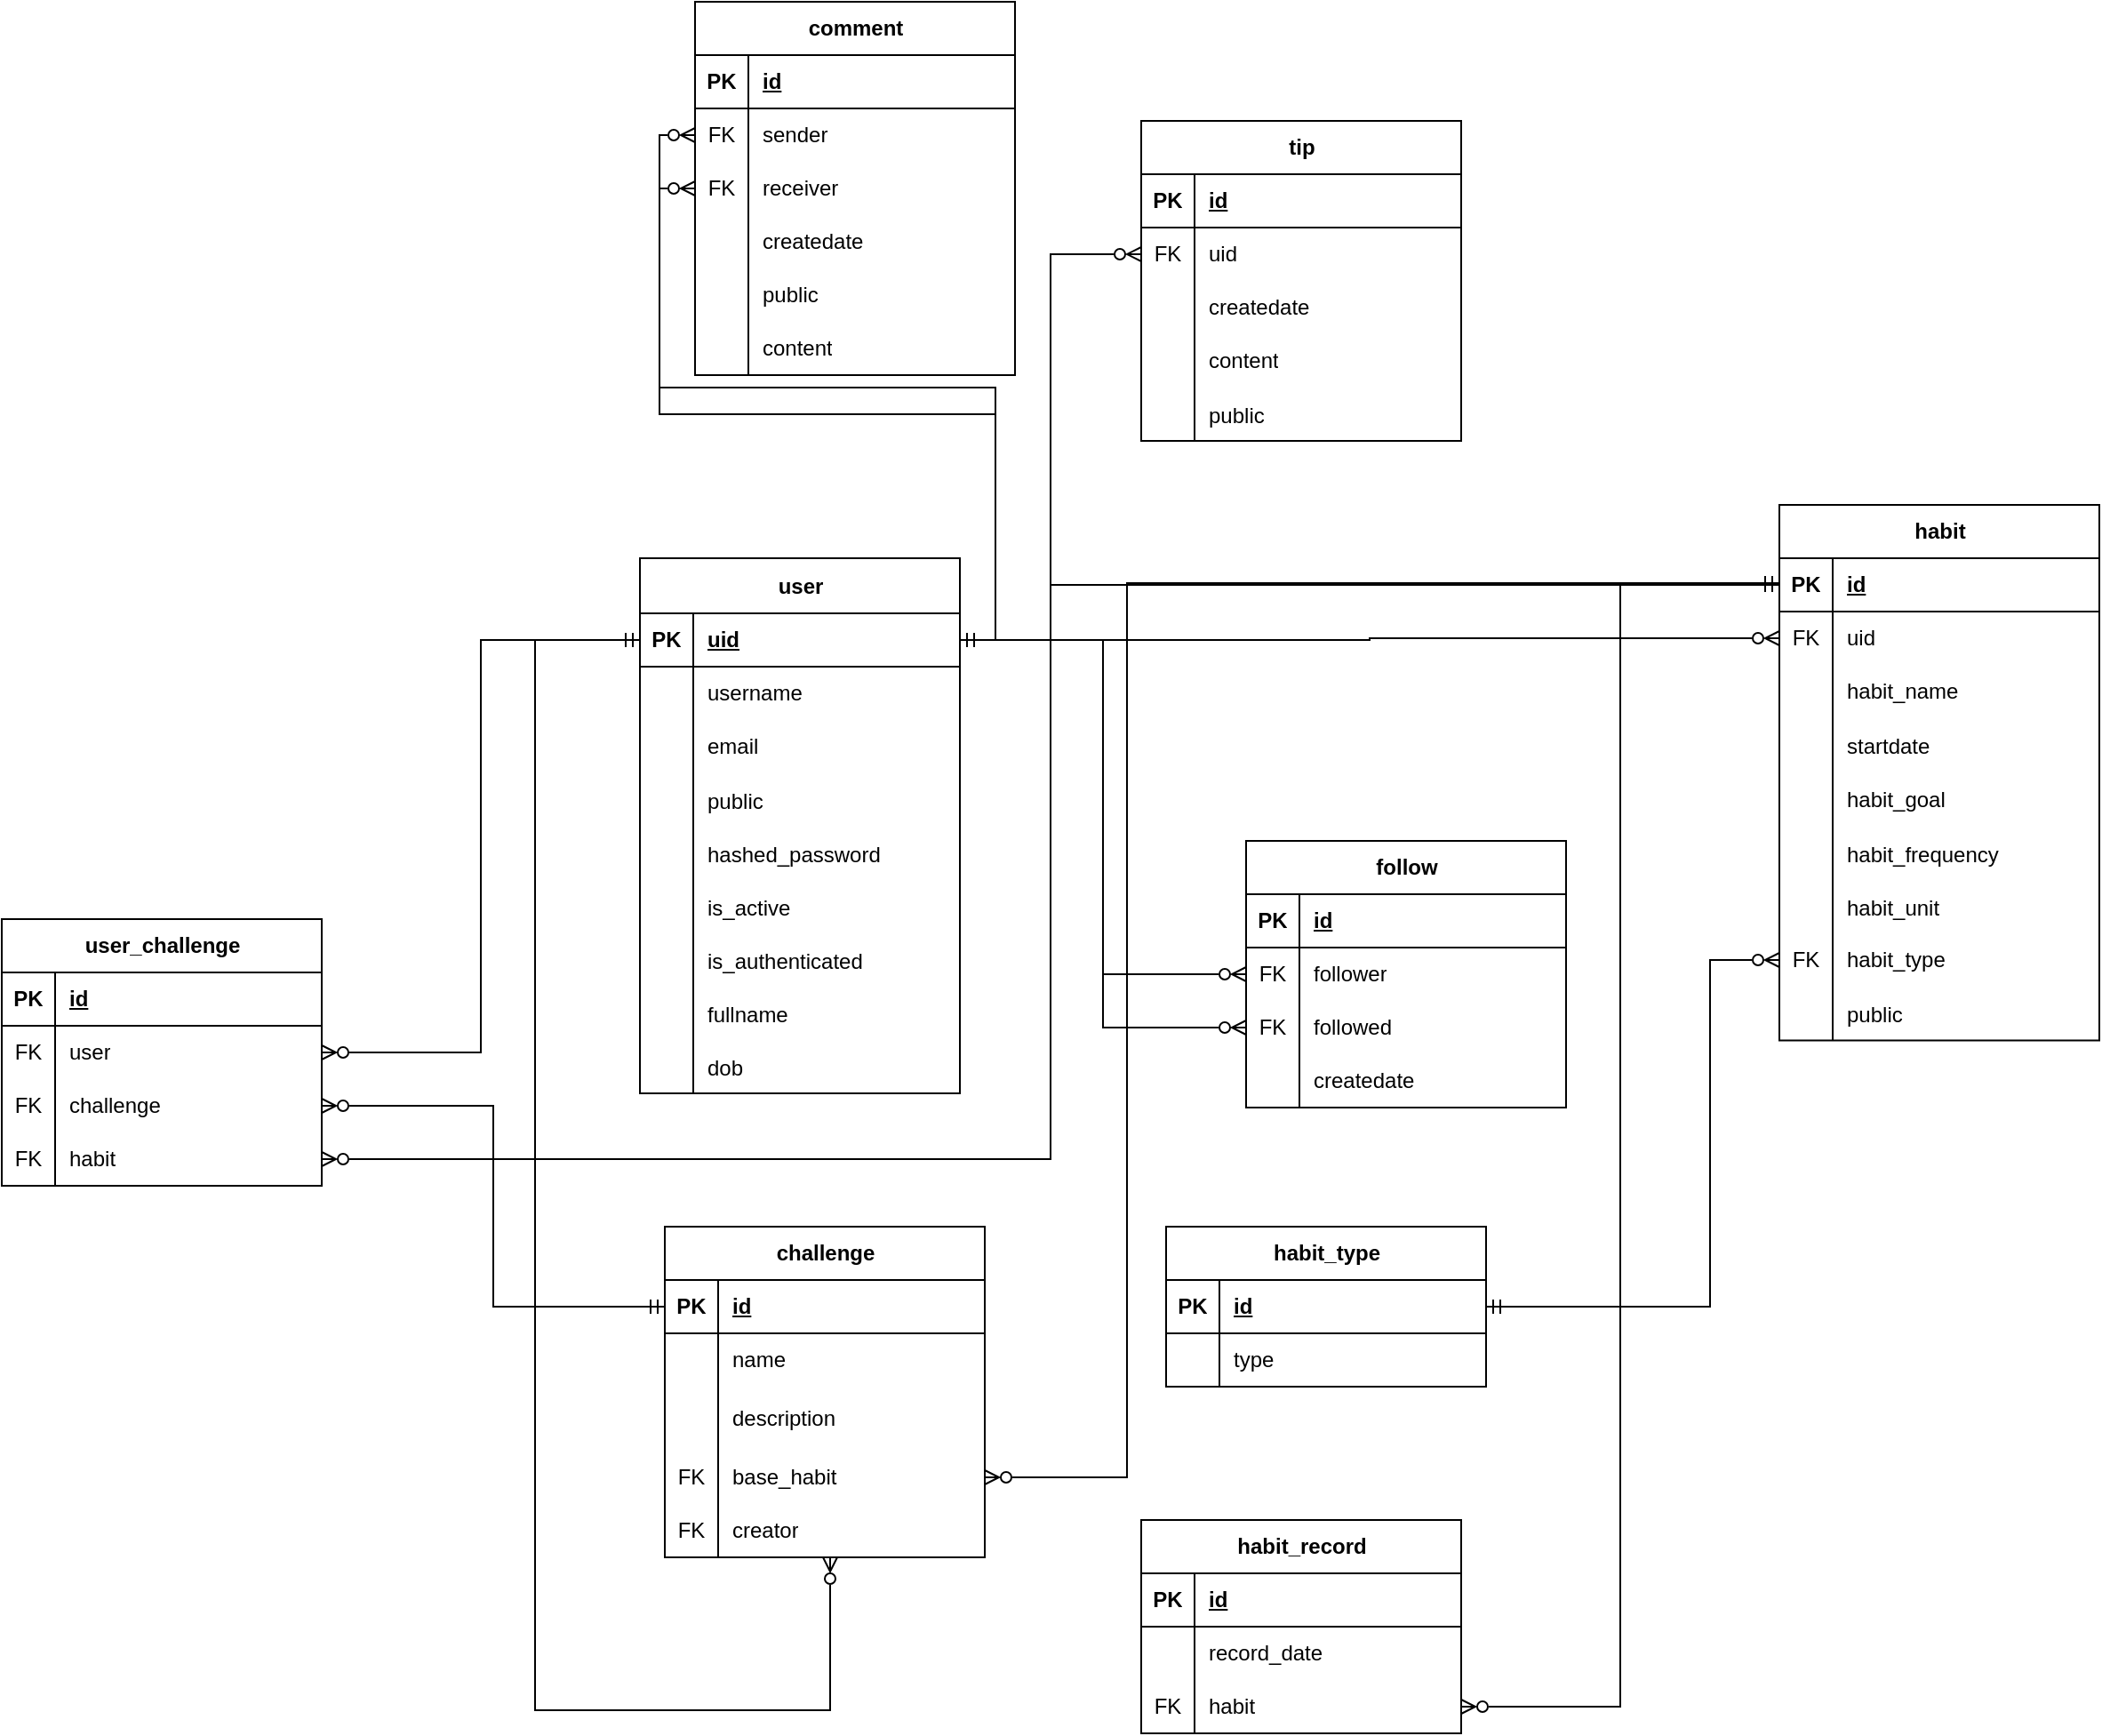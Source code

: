 <mxfile version="24.4.0" type="device">
  <diagram id="R2lEEEUBdFMjLlhIrx00" name="Page-1">
    <mxGraphModel dx="1881" dy="806" grid="0" gridSize="10" guides="1" tooltips="1" connect="1" arrows="1" fold="1" page="0" pageScale="1" pageWidth="850" pageHeight="1100" math="0" shadow="0" extFonts="Permanent Marker^https://fonts.googleapis.com/css?family=Permanent+Marker">
      <root>
        <mxCell id="0" />
        <mxCell id="1" parent="0" />
        <mxCell id="kDOVHK89Hb4kb9FusjJM-20" value="habit" style="shape=table;startSize=30;container=1;collapsible=1;childLayout=tableLayout;fixedRows=1;rowLines=0;fontStyle=1;align=center;resizeLast=1;html=1;" parent="1" vertex="1">
          <mxGeometry x="694" y="297" width="180" height="301.207" as="geometry" />
        </mxCell>
        <mxCell id="kDOVHK89Hb4kb9FusjJM-21" value="" style="shape=tableRow;horizontal=0;startSize=0;swimlaneHead=0;swimlaneBody=0;fillColor=none;collapsible=0;dropTarget=0;points=[[0,0.5],[1,0.5]];portConstraint=eastwest;top=0;left=0;right=0;bottom=1;" parent="kDOVHK89Hb4kb9FusjJM-20" vertex="1">
          <mxGeometry y="30" width="180" height="30" as="geometry" />
        </mxCell>
        <mxCell id="kDOVHK89Hb4kb9FusjJM-22" value="PK" style="shape=partialRectangle;connectable=0;fillColor=none;top=0;left=0;bottom=0;right=0;fontStyle=1;overflow=hidden;whiteSpace=wrap;html=1;" parent="kDOVHK89Hb4kb9FusjJM-21" vertex="1">
          <mxGeometry width="30" height="30" as="geometry">
            <mxRectangle width="30" height="30" as="alternateBounds" />
          </mxGeometry>
        </mxCell>
        <mxCell id="kDOVHK89Hb4kb9FusjJM-23" value="id" style="shape=partialRectangle;connectable=0;fillColor=none;top=0;left=0;bottom=0;right=0;align=left;spacingLeft=6;fontStyle=5;overflow=hidden;whiteSpace=wrap;html=1;" parent="kDOVHK89Hb4kb9FusjJM-21" vertex="1">
          <mxGeometry x="30" width="150" height="30" as="geometry">
            <mxRectangle width="150" height="30" as="alternateBounds" />
          </mxGeometry>
        </mxCell>
        <mxCell id="kDOVHK89Hb4kb9FusjJM-33" value="" style="shape=tableRow;horizontal=0;startSize=0;swimlaneHead=0;swimlaneBody=0;fillColor=none;collapsible=0;dropTarget=0;points=[[0,0.5],[1,0.5]];portConstraint=eastwest;top=0;left=0;right=0;bottom=0;" parent="kDOVHK89Hb4kb9FusjJM-20" vertex="1">
          <mxGeometry y="60" width="180" height="30" as="geometry" />
        </mxCell>
        <mxCell id="kDOVHK89Hb4kb9FusjJM-34" value="FK" style="shape=partialRectangle;connectable=0;fillColor=none;top=0;left=0;bottom=0;right=0;fontStyle=0;overflow=hidden;whiteSpace=wrap;html=1;" parent="kDOVHK89Hb4kb9FusjJM-33" vertex="1">
          <mxGeometry width="30" height="30" as="geometry">
            <mxRectangle width="30" height="30" as="alternateBounds" />
          </mxGeometry>
        </mxCell>
        <mxCell id="kDOVHK89Hb4kb9FusjJM-35" value="uid" style="shape=partialRectangle;connectable=0;fillColor=none;top=0;left=0;bottom=0;right=0;align=left;spacingLeft=6;fontStyle=0;overflow=hidden;whiteSpace=wrap;html=1;" parent="kDOVHK89Hb4kb9FusjJM-33" vertex="1">
          <mxGeometry x="30" width="150" height="30" as="geometry">
            <mxRectangle width="150" height="30" as="alternateBounds" />
          </mxGeometry>
        </mxCell>
        <mxCell id="kDOVHK89Hb4kb9FusjJM-24" value="" style="shape=tableRow;horizontal=0;startSize=0;swimlaneHead=0;swimlaneBody=0;fillColor=none;collapsible=0;dropTarget=0;points=[[0,0.5],[1,0.5]];portConstraint=eastwest;top=0;left=0;right=0;bottom=0;" parent="kDOVHK89Hb4kb9FusjJM-20" vertex="1">
          <mxGeometry y="90" width="180" height="30" as="geometry" />
        </mxCell>
        <mxCell id="kDOVHK89Hb4kb9FusjJM-25" value="" style="shape=partialRectangle;connectable=0;fillColor=none;top=0;left=0;bottom=0;right=0;editable=1;overflow=hidden;whiteSpace=wrap;html=1;" parent="kDOVHK89Hb4kb9FusjJM-24" vertex="1">
          <mxGeometry width="30" height="30" as="geometry">
            <mxRectangle width="30" height="30" as="alternateBounds" />
          </mxGeometry>
        </mxCell>
        <mxCell id="kDOVHK89Hb4kb9FusjJM-26" value="habit_name" style="shape=partialRectangle;connectable=0;fillColor=none;top=0;left=0;bottom=0;right=0;align=left;spacingLeft=6;overflow=hidden;whiteSpace=wrap;html=1;" parent="kDOVHK89Hb4kb9FusjJM-24" vertex="1">
          <mxGeometry x="30" width="150" height="30" as="geometry">
            <mxRectangle width="150" height="30" as="alternateBounds" />
          </mxGeometry>
        </mxCell>
        <mxCell id="kDOVHK89Hb4kb9FusjJM-27" value="" style="shape=tableRow;horizontal=0;startSize=0;swimlaneHead=0;swimlaneBody=0;fillColor=none;collapsible=0;dropTarget=0;points=[[0,0.5],[1,0.5]];portConstraint=eastwest;top=0;left=0;right=0;bottom=0;" parent="kDOVHK89Hb4kb9FusjJM-20" vertex="1">
          <mxGeometry y="120" width="180" height="31" as="geometry" />
        </mxCell>
        <mxCell id="kDOVHK89Hb4kb9FusjJM-28" value="" style="shape=partialRectangle;connectable=0;fillColor=none;top=0;left=0;bottom=0;right=0;editable=1;overflow=hidden;whiteSpace=wrap;html=1;" parent="kDOVHK89Hb4kb9FusjJM-27" vertex="1">
          <mxGeometry width="30" height="31" as="geometry">
            <mxRectangle width="30" height="31" as="alternateBounds" />
          </mxGeometry>
        </mxCell>
        <mxCell id="kDOVHK89Hb4kb9FusjJM-29" value="startdate" style="shape=partialRectangle;connectable=0;fillColor=none;top=0;left=0;bottom=0;right=0;align=left;spacingLeft=6;overflow=hidden;whiteSpace=wrap;html=1;" parent="kDOVHK89Hb4kb9FusjJM-27" vertex="1">
          <mxGeometry x="30" width="150" height="31" as="geometry">
            <mxRectangle width="150" height="31" as="alternateBounds" />
          </mxGeometry>
        </mxCell>
        <mxCell id="kDOVHK89Hb4kb9FusjJM-30" value="" style="shape=tableRow;horizontal=0;startSize=0;swimlaneHead=0;swimlaneBody=0;fillColor=none;collapsible=0;dropTarget=0;points=[[0,0.5],[1,0.5]];portConstraint=eastwest;top=0;left=0;right=0;bottom=0;" parent="kDOVHK89Hb4kb9FusjJM-20" vertex="1">
          <mxGeometry y="151" width="180" height="30" as="geometry" />
        </mxCell>
        <mxCell id="kDOVHK89Hb4kb9FusjJM-31" value="" style="shape=partialRectangle;connectable=0;fillColor=none;top=0;left=0;bottom=0;right=0;editable=1;overflow=hidden;whiteSpace=wrap;html=1;" parent="kDOVHK89Hb4kb9FusjJM-30" vertex="1">
          <mxGeometry width="30" height="30" as="geometry">
            <mxRectangle width="30" height="30" as="alternateBounds" />
          </mxGeometry>
        </mxCell>
        <mxCell id="kDOVHK89Hb4kb9FusjJM-32" value="habit_goal" style="shape=partialRectangle;connectable=0;fillColor=none;top=0;left=0;bottom=0;right=0;align=left;spacingLeft=6;overflow=hidden;whiteSpace=wrap;html=1;" parent="kDOVHK89Hb4kb9FusjJM-30" vertex="1">
          <mxGeometry x="30" width="150" height="30" as="geometry">
            <mxRectangle width="150" height="30" as="alternateBounds" />
          </mxGeometry>
        </mxCell>
        <mxCell id="VfZlHVSttO_1TsuqxMGT-2" value="" style="shape=tableRow;horizontal=0;startSize=0;swimlaneHead=0;swimlaneBody=0;fillColor=none;collapsible=0;dropTarget=0;points=[[0,0.5],[1,0.5]];portConstraint=eastwest;top=0;left=0;right=0;bottom=0;" vertex="1" parent="kDOVHK89Hb4kb9FusjJM-20">
          <mxGeometry y="181" width="180" height="30" as="geometry" />
        </mxCell>
        <mxCell id="VfZlHVSttO_1TsuqxMGT-3" value="" style="shape=partialRectangle;connectable=0;fillColor=none;top=0;left=0;bottom=0;right=0;editable=1;overflow=hidden;" vertex="1" parent="VfZlHVSttO_1TsuqxMGT-2">
          <mxGeometry width="30" height="30" as="geometry">
            <mxRectangle width="30" height="30" as="alternateBounds" />
          </mxGeometry>
        </mxCell>
        <mxCell id="VfZlHVSttO_1TsuqxMGT-4" value="habit_frequency" style="shape=partialRectangle;connectable=0;fillColor=none;top=0;left=0;bottom=0;right=0;align=left;spacingLeft=6;overflow=hidden;" vertex="1" parent="VfZlHVSttO_1TsuqxMGT-2">
          <mxGeometry x="30" width="150" height="30" as="geometry">
            <mxRectangle width="150" height="30" as="alternateBounds" />
          </mxGeometry>
        </mxCell>
        <mxCell id="VfZlHVSttO_1TsuqxMGT-12" value="" style="shape=tableRow;horizontal=0;startSize=0;swimlaneHead=0;swimlaneBody=0;fillColor=none;collapsible=0;dropTarget=0;points=[[0,0.5],[1,0.5]];portConstraint=eastwest;top=0;left=0;right=0;bottom=0;" vertex="1" parent="kDOVHK89Hb4kb9FusjJM-20">
          <mxGeometry y="211" width="180" height="30" as="geometry" />
        </mxCell>
        <mxCell id="VfZlHVSttO_1TsuqxMGT-13" value="" style="shape=partialRectangle;connectable=0;fillColor=none;top=0;left=0;bottom=0;right=0;editable=1;overflow=hidden;" vertex="1" parent="VfZlHVSttO_1TsuqxMGT-12">
          <mxGeometry width="30" height="30" as="geometry">
            <mxRectangle width="30" height="30" as="alternateBounds" />
          </mxGeometry>
        </mxCell>
        <mxCell id="VfZlHVSttO_1TsuqxMGT-14" value="habit_unit" style="shape=partialRectangle;connectable=0;fillColor=none;top=0;left=0;bottom=0;right=0;align=left;spacingLeft=6;overflow=hidden;" vertex="1" parent="VfZlHVSttO_1TsuqxMGT-12">
          <mxGeometry x="30" width="150" height="30" as="geometry">
            <mxRectangle width="150" height="30" as="alternateBounds" />
          </mxGeometry>
        </mxCell>
        <mxCell id="VfZlHVSttO_1TsuqxMGT-15" value="" style="shape=tableRow;horizontal=0;startSize=0;swimlaneHead=0;swimlaneBody=0;fillColor=none;collapsible=0;dropTarget=0;points=[[0,0.5],[1,0.5]];portConstraint=eastwest;top=0;left=0;right=0;bottom=0;" vertex="1" parent="kDOVHK89Hb4kb9FusjJM-20">
          <mxGeometry y="241" width="180" height="30" as="geometry" />
        </mxCell>
        <mxCell id="VfZlHVSttO_1TsuqxMGT-16" value="FK" style="shape=partialRectangle;connectable=0;fillColor=none;top=0;left=0;bottom=0;right=0;fontStyle=0;overflow=hidden;whiteSpace=wrap;html=1;" vertex="1" parent="VfZlHVSttO_1TsuqxMGT-15">
          <mxGeometry width="30" height="30" as="geometry">
            <mxRectangle width="30" height="30" as="alternateBounds" />
          </mxGeometry>
        </mxCell>
        <mxCell id="VfZlHVSttO_1TsuqxMGT-17" value="habit_type" style="shape=partialRectangle;connectable=0;fillColor=none;top=0;left=0;bottom=0;right=0;align=left;spacingLeft=6;fontStyle=0;overflow=hidden;whiteSpace=wrap;html=1;" vertex="1" parent="VfZlHVSttO_1TsuqxMGT-15">
          <mxGeometry x="30" width="150" height="30" as="geometry">
            <mxRectangle width="150" height="30" as="alternateBounds" />
          </mxGeometry>
        </mxCell>
        <mxCell id="kDOVHK89Hb4kb9FusjJM-246" value="" style="shape=tableRow;horizontal=0;startSize=0;swimlaneHead=0;swimlaneBody=0;fillColor=none;collapsible=0;dropTarget=0;points=[[0,0.5],[1,0.5]];portConstraint=eastwest;top=0;left=0;right=0;bottom=0;" parent="kDOVHK89Hb4kb9FusjJM-20" vertex="1">
          <mxGeometry y="271" width="180" height="30" as="geometry" />
        </mxCell>
        <mxCell id="kDOVHK89Hb4kb9FusjJM-247" value="" style="shape=partialRectangle;connectable=0;fillColor=none;top=0;left=0;bottom=0;right=0;editable=1;overflow=hidden;" parent="kDOVHK89Hb4kb9FusjJM-246" vertex="1">
          <mxGeometry width="30" height="30" as="geometry">
            <mxRectangle width="30" height="30" as="alternateBounds" />
          </mxGeometry>
        </mxCell>
        <mxCell id="kDOVHK89Hb4kb9FusjJM-248" value="public" style="shape=partialRectangle;connectable=0;fillColor=none;top=0;left=0;bottom=0;right=0;align=left;spacingLeft=6;overflow=hidden;" parent="kDOVHK89Hb4kb9FusjJM-246" vertex="1">
          <mxGeometry x="30" width="150" height="30" as="geometry">
            <mxRectangle width="150" height="30" as="alternateBounds" />
          </mxGeometry>
        </mxCell>
        <mxCell id="kDOVHK89Hb4kb9FusjJM-36" style="edgeStyle=orthogonalEdgeStyle;rounded=0;orthogonalLoop=1;jettySize=auto;html=1;entryX=0;entryY=0.5;entryDx=0;entryDy=0;startArrow=ERmandOne;startFill=0;endArrow=ERzeroToMany;endFill=0;" parent="1" source="kDOVHK89Hb4kb9FusjJM-2" target="kDOVHK89Hb4kb9FusjJM-33" edge="1">
          <mxGeometry relative="1" as="geometry" />
        </mxCell>
        <mxCell id="kDOVHK89Hb4kb9FusjJM-41" value="tip" style="shape=table;startSize=30;container=1;collapsible=1;childLayout=tableLayout;fixedRows=1;rowLines=0;fontStyle=1;align=center;resizeLast=1;html=1;" parent="1" vertex="1">
          <mxGeometry x="335" y="81" width="180" height="180" as="geometry" />
        </mxCell>
        <mxCell id="kDOVHK89Hb4kb9FusjJM-42" value="" style="shape=tableRow;horizontal=0;startSize=0;swimlaneHead=0;swimlaneBody=0;fillColor=none;collapsible=0;dropTarget=0;points=[[0,0.5],[1,0.5]];portConstraint=eastwest;top=0;left=0;right=0;bottom=1;" parent="kDOVHK89Hb4kb9FusjJM-41" vertex="1">
          <mxGeometry y="30" width="180" height="30" as="geometry" />
        </mxCell>
        <mxCell id="kDOVHK89Hb4kb9FusjJM-43" value="PK" style="shape=partialRectangle;connectable=0;fillColor=none;top=0;left=0;bottom=0;right=0;fontStyle=1;overflow=hidden;whiteSpace=wrap;html=1;" parent="kDOVHK89Hb4kb9FusjJM-42" vertex="1">
          <mxGeometry width="30" height="30" as="geometry">
            <mxRectangle width="30" height="30" as="alternateBounds" />
          </mxGeometry>
        </mxCell>
        <mxCell id="kDOVHK89Hb4kb9FusjJM-44" value="id" style="shape=partialRectangle;connectable=0;fillColor=none;top=0;left=0;bottom=0;right=0;align=left;spacingLeft=6;fontStyle=5;overflow=hidden;whiteSpace=wrap;html=1;" parent="kDOVHK89Hb4kb9FusjJM-42" vertex="1">
          <mxGeometry x="30" width="150" height="30" as="geometry">
            <mxRectangle width="150" height="30" as="alternateBounds" />
          </mxGeometry>
        </mxCell>
        <mxCell id="kDOVHK89Hb4kb9FusjJM-54" value="" style="shape=tableRow;horizontal=0;startSize=0;swimlaneHead=0;swimlaneBody=0;fillColor=none;collapsible=0;dropTarget=0;points=[[0,0.5],[1,0.5]];portConstraint=eastwest;top=0;left=0;right=0;bottom=0;" parent="kDOVHK89Hb4kb9FusjJM-41" vertex="1">
          <mxGeometry y="60" width="180" height="30" as="geometry" />
        </mxCell>
        <mxCell id="kDOVHK89Hb4kb9FusjJM-55" value="FK" style="shape=partialRectangle;connectable=0;fillColor=none;top=0;left=0;bottom=0;right=0;fontStyle=0;overflow=hidden;whiteSpace=wrap;html=1;" parent="kDOVHK89Hb4kb9FusjJM-54" vertex="1">
          <mxGeometry width="30" height="30" as="geometry">
            <mxRectangle width="30" height="30" as="alternateBounds" />
          </mxGeometry>
        </mxCell>
        <mxCell id="kDOVHK89Hb4kb9FusjJM-56" value="uid" style="shape=partialRectangle;connectable=0;fillColor=none;top=0;left=0;bottom=0;right=0;align=left;spacingLeft=6;fontStyle=0;overflow=hidden;whiteSpace=wrap;html=1;" parent="kDOVHK89Hb4kb9FusjJM-54" vertex="1">
          <mxGeometry x="30" width="150" height="30" as="geometry">
            <mxRectangle width="150" height="30" as="alternateBounds" />
          </mxGeometry>
        </mxCell>
        <mxCell id="kDOVHK89Hb4kb9FusjJM-45" value="" style="shape=tableRow;horizontal=0;startSize=0;swimlaneHead=0;swimlaneBody=0;fillColor=none;collapsible=0;dropTarget=0;points=[[0,0.5],[1,0.5]];portConstraint=eastwest;top=0;left=0;right=0;bottom=0;" parent="kDOVHK89Hb4kb9FusjJM-41" vertex="1">
          <mxGeometry y="90" width="180" height="30" as="geometry" />
        </mxCell>
        <mxCell id="kDOVHK89Hb4kb9FusjJM-46" value="" style="shape=partialRectangle;connectable=0;fillColor=none;top=0;left=0;bottom=0;right=0;editable=1;overflow=hidden;whiteSpace=wrap;html=1;" parent="kDOVHK89Hb4kb9FusjJM-45" vertex="1">
          <mxGeometry width="30" height="30" as="geometry">
            <mxRectangle width="30" height="30" as="alternateBounds" />
          </mxGeometry>
        </mxCell>
        <mxCell id="kDOVHK89Hb4kb9FusjJM-47" value="createdate" style="shape=partialRectangle;connectable=0;fillColor=none;top=0;left=0;bottom=0;right=0;align=left;spacingLeft=6;overflow=hidden;whiteSpace=wrap;html=1;" parent="kDOVHK89Hb4kb9FusjJM-45" vertex="1">
          <mxGeometry x="30" width="150" height="30" as="geometry">
            <mxRectangle width="150" height="30" as="alternateBounds" />
          </mxGeometry>
        </mxCell>
        <mxCell id="kDOVHK89Hb4kb9FusjJM-48" value="" style="shape=tableRow;horizontal=0;startSize=0;swimlaneHead=0;swimlaneBody=0;fillColor=none;collapsible=0;dropTarget=0;points=[[0,0.5],[1,0.5]];portConstraint=eastwest;top=0;left=0;right=0;bottom=0;" parent="kDOVHK89Hb4kb9FusjJM-41" vertex="1">
          <mxGeometry y="120" width="180" height="30" as="geometry" />
        </mxCell>
        <mxCell id="kDOVHK89Hb4kb9FusjJM-49" value="" style="shape=partialRectangle;connectable=0;fillColor=none;top=0;left=0;bottom=0;right=0;editable=1;overflow=hidden;whiteSpace=wrap;html=1;" parent="kDOVHK89Hb4kb9FusjJM-48" vertex="1">
          <mxGeometry width="30" height="30" as="geometry">
            <mxRectangle width="30" height="30" as="alternateBounds" />
          </mxGeometry>
        </mxCell>
        <mxCell id="kDOVHK89Hb4kb9FusjJM-50" value="content" style="shape=partialRectangle;connectable=0;fillColor=none;top=0;left=0;bottom=0;right=0;align=left;spacingLeft=6;overflow=hidden;whiteSpace=wrap;html=1;" parent="kDOVHK89Hb4kb9FusjJM-48" vertex="1">
          <mxGeometry x="30" width="150" height="30" as="geometry">
            <mxRectangle width="150" height="30" as="alternateBounds" />
          </mxGeometry>
        </mxCell>
        <mxCell id="kDOVHK89Hb4kb9FusjJM-257" value="" style="shape=tableRow;horizontal=0;startSize=0;swimlaneHead=0;swimlaneBody=0;fillColor=none;collapsible=0;dropTarget=0;points=[[0,0.5],[1,0.5]];portConstraint=eastwest;top=0;left=0;right=0;bottom=0;" parent="kDOVHK89Hb4kb9FusjJM-41" vertex="1">
          <mxGeometry y="150" width="180" height="30" as="geometry" />
        </mxCell>
        <mxCell id="kDOVHK89Hb4kb9FusjJM-258" value="" style="shape=partialRectangle;connectable=0;fillColor=none;top=0;left=0;bottom=0;right=0;editable=1;overflow=hidden;" parent="kDOVHK89Hb4kb9FusjJM-257" vertex="1">
          <mxGeometry width="30" height="30" as="geometry">
            <mxRectangle width="30" height="30" as="alternateBounds" />
          </mxGeometry>
        </mxCell>
        <mxCell id="kDOVHK89Hb4kb9FusjJM-259" value="public" style="shape=partialRectangle;connectable=0;fillColor=none;top=0;left=0;bottom=0;right=0;align=left;spacingLeft=6;overflow=hidden;" parent="kDOVHK89Hb4kb9FusjJM-257" vertex="1">
          <mxGeometry x="30" width="150" height="30" as="geometry">
            <mxRectangle width="150" height="30" as="alternateBounds" />
          </mxGeometry>
        </mxCell>
        <mxCell id="kDOVHK89Hb4kb9FusjJM-57" style="edgeStyle=orthogonalEdgeStyle;rounded=0;orthogonalLoop=1;jettySize=auto;html=1;endArrow=ERzeroToMany;endFill=0;startArrow=ERmandOne;startFill=0;" parent="1" source="kDOVHK89Hb4kb9FusjJM-2" target="kDOVHK89Hb4kb9FusjJM-54" edge="1">
          <mxGeometry relative="1" as="geometry" />
        </mxCell>
        <mxCell id="kDOVHK89Hb4kb9FusjJM-1" value="user" style="shape=table;startSize=31;container=1;collapsible=1;childLayout=tableLayout;fixedRows=1;rowLines=0;fontStyle=1;align=center;resizeLast=1;html=1;" parent="1" vertex="1">
          <mxGeometry x="53" y="327" width="180" height="301" as="geometry">
            <mxRectangle x="288" y="320" width="60" height="31" as="alternateBounds" />
          </mxGeometry>
        </mxCell>
        <mxCell id="kDOVHK89Hb4kb9FusjJM-2" value="" style="shape=tableRow;horizontal=0;startSize=0;swimlaneHead=0;swimlaneBody=0;fillColor=none;collapsible=0;dropTarget=0;points=[[0,0.5],[1,0.5]];portConstraint=eastwest;top=0;left=0;right=0;bottom=1;" parent="kDOVHK89Hb4kb9FusjJM-1" vertex="1">
          <mxGeometry y="31" width="180" height="30" as="geometry" />
        </mxCell>
        <mxCell id="kDOVHK89Hb4kb9FusjJM-3" value="PK" style="shape=partialRectangle;connectable=0;fillColor=none;top=0;left=0;bottom=0;right=0;fontStyle=1;overflow=hidden;whiteSpace=wrap;html=1;" parent="kDOVHK89Hb4kb9FusjJM-2" vertex="1">
          <mxGeometry width="30" height="30" as="geometry">
            <mxRectangle width="30" height="30" as="alternateBounds" />
          </mxGeometry>
        </mxCell>
        <mxCell id="kDOVHK89Hb4kb9FusjJM-4" value="uid" style="shape=partialRectangle;connectable=0;fillColor=none;top=0;left=0;bottom=0;right=0;align=left;spacingLeft=6;fontStyle=5;overflow=hidden;whiteSpace=wrap;html=1;" parent="kDOVHK89Hb4kb9FusjJM-2" vertex="1">
          <mxGeometry x="30" width="150" height="30" as="geometry">
            <mxRectangle width="150" height="30" as="alternateBounds" />
          </mxGeometry>
        </mxCell>
        <mxCell id="kDOVHK89Hb4kb9FusjJM-5" value="" style="shape=tableRow;horizontal=0;startSize=0;swimlaneHead=0;swimlaneBody=0;fillColor=none;collapsible=0;dropTarget=0;points=[[0,0.5],[1,0.5]];portConstraint=eastwest;top=0;left=0;right=0;bottom=0;" parent="kDOVHK89Hb4kb9FusjJM-1" vertex="1">
          <mxGeometry y="61" width="180" height="30" as="geometry" />
        </mxCell>
        <mxCell id="kDOVHK89Hb4kb9FusjJM-6" value="" style="shape=partialRectangle;connectable=0;fillColor=none;top=0;left=0;bottom=0;right=0;editable=1;overflow=hidden;whiteSpace=wrap;html=1;" parent="kDOVHK89Hb4kb9FusjJM-5" vertex="1">
          <mxGeometry width="30" height="30" as="geometry">
            <mxRectangle width="30" height="30" as="alternateBounds" />
          </mxGeometry>
        </mxCell>
        <mxCell id="kDOVHK89Hb4kb9FusjJM-7" value="username" style="shape=partialRectangle;connectable=0;fillColor=none;top=0;left=0;bottom=0;right=0;align=left;spacingLeft=6;overflow=hidden;whiteSpace=wrap;html=1;" parent="kDOVHK89Hb4kb9FusjJM-5" vertex="1">
          <mxGeometry x="30" width="150" height="30" as="geometry">
            <mxRectangle width="150" height="30" as="alternateBounds" />
          </mxGeometry>
        </mxCell>
        <mxCell id="kDOVHK89Hb4kb9FusjJM-8" value="" style="shape=tableRow;horizontal=0;startSize=0;swimlaneHead=0;swimlaneBody=0;fillColor=none;collapsible=0;dropTarget=0;points=[[0,0.5],[1,0.5]];portConstraint=eastwest;top=0;left=0;right=0;bottom=0;" parent="kDOVHK89Hb4kb9FusjJM-1" vertex="1">
          <mxGeometry y="91" width="180" height="30" as="geometry" />
        </mxCell>
        <mxCell id="kDOVHK89Hb4kb9FusjJM-9" value="" style="shape=partialRectangle;connectable=0;fillColor=none;top=0;left=0;bottom=0;right=0;editable=1;overflow=hidden;whiteSpace=wrap;html=1;" parent="kDOVHK89Hb4kb9FusjJM-8" vertex="1">
          <mxGeometry width="30" height="30" as="geometry">
            <mxRectangle width="30" height="30" as="alternateBounds" />
          </mxGeometry>
        </mxCell>
        <mxCell id="kDOVHK89Hb4kb9FusjJM-10" value="email" style="shape=partialRectangle;connectable=0;fillColor=none;top=0;left=0;bottom=0;right=0;align=left;spacingLeft=6;overflow=hidden;whiteSpace=wrap;html=1;" parent="kDOVHK89Hb4kb9FusjJM-8" vertex="1">
          <mxGeometry x="30" width="150" height="30" as="geometry">
            <mxRectangle width="150" height="30" as="alternateBounds" />
          </mxGeometry>
        </mxCell>
        <mxCell id="kDOVHK89Hb4kb9FusjJM-253" value="" style="shape=tableRow;horizontal=0;startSize=0;swimlaneHead=0;swimlaneBody=0;fillColor=none;collapsible=0;dropTarget=0;points=[[0,0.5],[1,0.5]];portConstraint=eastwest;top=0;left=0;right=0;bottom=0;" parent="kDOVHK89Hb4kb9FusjJM-1" vertex="1">
          <mxGeometry y="121" width="180" height="30" as="geometry" />
        </mxCell>
        <mxCell id="kDOVHK89Hb4kb9FusjJM-254" value="" style="shape=partialRectangle;connectable=0;fillColor=none;top=0;left=0;bottom=0;right=0;editable=1;overflow=hidden;" parent="kDOVHK89Hb4kb9FusjJM-253" vertex="1">
          <mxGeometry width="30" height="30" as="geometry">
            <mxRectangle width="30" height="30" as="alternateBounds" />
          </mxGeometry>
        </mxCell>
        <mxCell id="kDOVHK89Hb4kb9FusjJM-255" value="public" style="shape=partialRectangle;connectable=0;fillColor=none;top=0;left=0;bottom=0;right=0;align=left;spacingLeft=6;overflow=hidden;" parent="kDOVHK89Hb4kb9FusjJM-253" vertex="1">
          <mxGeometry x="30" width="150" height="30" as="geometry">
            <mxRectangle width="150" height="30" as="alternateBounds" />
          </mxGeometry>
        </mxCell>
        <mxCell id="VfZlHVSttO_1TsuqxMGT-98" value="" style="shape=tableRow;horizontal=0;startSize=0;swimlaneHead=0;swimlaneBody=0;fillColor=none;collapsible=0;dropTarget=0;points=[[0,0.5],[1,0.5]];portConstraint=eastwest;top=0;left=0;right=0;bottom=0;" vertex="1" parent="kDOVHK89Hb4kb9FusjJM-1">
          <mxGeometry y="151" width="180" height="30" as="geometry" />
        </mxCell>
        <mxCell id="VfZlHVSttO_1TsuqxMGT-99" value="" style="shape=partialRectangle;connectable=0;fillColor=none;top=0;left=0;bottom=0;right=0;editable=1;overflow=hidden;" vertex="1" parent="VfZlHVSttO_1TsuqxMGT-98">
          <mxGeometry width="30" height="30" as="geometry">
            <mxRectangle width="30" height="30" as="alternateBounds" />
          </mxGeometry>
        </mxCell>
        <mxCell id="VfZlHVSttO_1TsuqxMGT-100" value="hashed_password" style="shape=partialRectangle;connectable=0;fillColor=none;top=0;left=0;bottom=0;right=0;align=left;spacingLeft=6;overflow=hidden;" vertex="1" parent="VfZlHVSttO_1TsuqxMGT-98">
          <mxGeometry x="30" width="150" height="30" as="geometry">
            <mxRectangle width="150" height="30" as="alternateBounds" />
          </mxGeometry>
        </mxCell>
        <mxCell id="VfZlHVSttO_1TsuqxMGT-101" value="" style="shape=tableRow;horizontal=0;startSize=0;swimlaneHead=0;swimlaneBody=0;fillColor=none;collapsible=0;dropTarget=0;points=[[0,0.5],[1,0.5]];portConstraint=eastwest;top=0;left=0;right=0;bottom=0;" vertex="1" parent="kDOVHK89Hb4kb9FusjJM-1">
          <mxGeometry y="181" width="180" height="30" as="geometry" />
        </mxCell>
        <mxCell id="VfZlHVSttO_1TsuqxMGT-102" value="" style="shape=partialRectangle;connectable=0;fillColor=none;top=0;left=0;bottom=0;right=0;editable=1;overflow=hidden;" vertex="1" parent="VfZlHVSttO_1TsuqxMGT-101">
          <mxGeometry width="30" height="30" as="geometry">
            <mxRectangle width="30" height="30" as="alternateBounds" />
          </mxGeometry>
        </mxCell>
        <mxCell id="VfZlHVSttO_1TsuqxMGT-103" value="is_active" style="shape=partialRectangle;connectable=0;fillColor=none;top=0;left=0;bottom=0;right=0;align=left;spacingLeft=6;overflow=hidden;" vertex="1" parent="VfZlHVSttO_1TsuqxMGT-101">
          <mxGeometry x="30" width="150" height="30" as="geometry">
            <mxRectangle width="150" height="30" as="alternateBounds" />
          </mxGeometry>
        </mxCell>
        <mxCell id="VfZlHVSttO_1TsuqxMGT-104" value="" style="shape=tableRow;horizontal=0;startSize=0;swimlaneHead=0;swimlaneBody=0;fillColor=none;collapsible=0;dropTarget=0;points=[[0,0.5],[1,0.5]];portConstraint=eastwest;top=0;left=0;right=0;bottom=0;" vertex="1" parent="kDOVHK89Hb4kb9FusjJM-1">
          <mxGeometry y="211" width="180" height="30" as="geometry" />
        </mxCell>
        <mxCell id="VfZlHVSttO_1TsuqxMGT-105" value="" style="shape=partialRectangle;connectable=0;fillColor=none;top=0;left=0;bottom=0;right=0;editable=1;overflow=hidden;" vertex="1" parent="VfZlHVSttO_1TsuqxMGT-104">
          <mxGeometry width="30" height="30" as="geometry">
            <mxRectangle width="30" height="30" as="alternateBounds" />
          </mxGeometry>
        </mxCell>
        <mxCell id="VfZlHVSttO_1TsuqxMGT-106" value="is_authenticated" style="shape=partialRectangle;connectable=0;fillColor=none;top=0;left=0;bottom=0;right=0;align=left;spacingLeft=6;overflow=hidden;" vertex="1" parent="VfZlHVSttO_1TsuqxMGT-104">
          <mxGeometry x="30" width="150" height="30" as="geometry">
            <mxRectangle width="150" height="30" as="alternateBounds" />
          </mxGeometry>
        </mxCell>
        <mxCell id="VfZlHVSttO_1TsuqxMGT-107" value="" style="shape=tableRow;horizontal=0;startSize=0;swimlaneHead=0;swimlaneBody=0;fillColor=none;collapsible=0;dropTarget=0;points=[[0,0.5],[1,0.5]];portConstraint=eastwest;top=0;left=0;right=0;bottom=0;" vertex="1" parent="kDOVHK89Hb4kb9FusjJM-1">
          <mxGeometry y="241" width="180" height="30" as="geometry" />
        </mxCell>
        <mxCell id="VfZlHVSttO_1TsuqxMGT-108" value="" style="shape=partialRectangle;connectable=0;fillColor=none;top=0;left=0;bottom=0;right=0;editable=1;overflow=hidden;" vertex="1" parent="VfZlHVSttO_1TsuqxMGT-107">
          <mxGeometry width="30" height="30" as="geometry">
            <mxRectangle width="30" height="30" as="alternateBounds" />
          </mxGeometry>
        </mxCell>
        <mxCell id="VfZlHVSttO_1TsuqxMGT-109" value="fullname" style="shape=partialRectangle;connectable=0;fillColor=none;top=0;left=0;bottom=0;right=0;align=left;spacingLeft=6;overflow=hidden;" vertex="1" parent="VfZlHVSttO_1TsuqxMGT-107">
          <mxGeometry x="30" width="150" height="30" as="geometry">
            <mxRectangle width="150" height="30" as="alternateBounds" />
          </mxGeometry>
        </mxCell>
        <mxCell id="VfZlHVSttO_1TsuqxMGT-114" value="" style="shape=tableRow;horizontal=0;startSize=0;swimlaneHead=0;swimlaneBody=0;fillColor=none;collapsible=0;dropTarget=0;points=[[0,0.5],[1,0.5]];portConstraint=eastwest;top=0;left=0;right=0;bottom=0;" vertex="1" parent="kDOVHK89Hb4kb9FusjJM-1">
          <mxGeometry y="271" width="180" height="30" as="geometry" />
        </mxCell>
        <mxCell id="VfZlHVSttO_1TsuqxMGT-115" value="" style="shape=partialRectangle;connectable=0;fillColor=none;top=0;left=0;bottom=0;right=0;editable=1;overflow=hidden;" vertex="1" parent="VfZlHVSttO_1TsuqxMGT-114">
          <mxGeometry width="30" height="30" as="geometry">
            <mxRectangle width="30" height="30" as="alternateBounds" />
          </mxGeometry>
        </mxCell>
        <mxCell id="VfZlHVSttO_1TsuqxMGT-116" value="dob" style="shape=partialRectangle;connectable=0;fillColor=none;top=0;left=0;bottom=0;right=0;align=left;spacingLeft=6;overflow=hidden;" vertex="1" parent="VfZlHVSttO_1TsuqxMGT-114">
          <mxGeometry x="30" width="150" height="30" as="geometry">
            <mxRectangle width="150" height="30" as="alternateBounds" />
          </mxGeometry>
        </mxCell>
        <mxCell id="kDOVHK89Hb4kb9FusjJM-95" value="challenge" style="shape=table;startSize=30;container=1;collapsible=1;childLayout=tableLayout;fixedRows=1;rowLines=0;fontStyle=1;align=center;resizeLast=1;html=1;" parent="1" vertex="1">
          <mxGeometry x="67" y="703" width="180" height="186" as="geometry" />
        </mxCell>
        <mxCell id="kDOVHK89Hb4kb9FusjJM-96" value="" style="shape=tableRow;horizontal=0;startSize=0;swimlaneHead=0;swimlaneBody=0;fillColor=none;collapsible=0;dropTarget=0;points=[[0,0.5],[1,0.5]];portConstraint=eastwest;top=0;left=0;right=0;bottom=1;" parent="kDOVHK89Hb4kb9FusjJM-95" vertex="1">
          <mxGeometry y="30" width="180" height="30" as="geometry" />
        </mxCell>
        <mxCell id="kDOVHK89Hb4kb9FusjJM-97" value="PK" style="shape=partialRectangle;connectable=0;fillColor=none;top=0;left=0;bottom=0;right=0;fontStyle=1;overflow=hidden;whiteSpace=wrap;html=1;" parent="kDOVHK89Hb4kb9FusjJM-96" vertex="1">
          <mxGeometry width="30" height="30" as="geometry">
            <mxRectangle width="30" height="30" as="alternateBounds" />
          </mxGeometry>
        </mxCell>
        <mxCell id="kDOVHK89Hb4kb9FusjJM-98" value="id" style="shape=partialRectangle;connectable=0;fillColor=none;top=0;left=0;bottom=0;right=0;align=left;spacingLeft=6;fontStyle=5;overflow=hidden;whiteSpace=wrap;html=1;" parent="kDOVHK89Hb4kb9FusjJM-96" vertex="1">
          <mxGeometry x="30" width="150" height="30" as="geometry">
            <mxRectangle width="150" height="30" as="alternateBounds" />
          </mxGeometry>
        </mxCell>
        <mxCell id="kDOVHK89Hb4kb9FusjJM-99" value="" style="shape=tableRow;horizontal=0;startSize=0;swimlaneHead=0;swimlaneBody=0;fillColor=none;collapsible=0;dropTarget=0;points=[[0,0.5],[1,0.5]];portConstraint=eastwest;top=0;left=0;right=0;bottom=0;" parent="kDOVHK89Hb4kb9FusjJM-95" vertex="1">
          <mxGeometry y="60" width="180" height="30" as="geometry" />
        </mxCell>
        <mxCell id="kDOVHK89Hb4kb9FusjJM-100" value="" style="shape=partialRectangle;connectable=0;fillColor=none;top=0;left=0;bottom=0;right=0;editable=1;overflow=hidden;whiteSpace=wrap;html=1;" parent="kDOVHK89Hb4kb9FusjJM-99" vertex="1">
          <mxGeometry width="30" height="30" as="geometry">
            <mxRectangle width="30" height="30" as="alternateBounds" />
          </mxGeometry>
        </mxCell>
        <mxCell id="kDOVHK89Hb4kb9FusjJM-101" value="name" style="shape=partialRectangle;connectable=0;fillColor=none;top=0;left=0;bottom=0;right=0;align=left;spacingLeft=6;overflow=hidden;whiteSpace=wrap;html=1;" parent="kDOVHK89Hb4kb9FusjJM-99" vertex="1">
          <mxGeometry x="30" width="150" height="30" as="geometry">
            <mxRectangle width="150" height="30" as="alternateBounds" />
          </mxGeometry>
        </mxCell>
        <mxCell id="kDOVHK89Hb4kb9FusjJM-102" value="" style="shape=tableRow;horizontal=0;startSize=0;swimlaneHead=0;swimlaneBody=0;fillColor=none;collapsible=0;dropTarget=0;points=[[0,0.5],[1,0.5]];portConstraint=eastwest;top=0;left=0;right=0;bottom=0;" parent="kDOVHK89Hb4kb9FusjJM-95" vertex="1">
          <mxGeometry y="90" width="180" height="36" as="geometry" />
        </mxCell>
        <mxCell id="kDOVHK89Hb4kb9FusjJM-103" value="" style="shape=partialRectangle;connectable=0;fillColor=none;top=0;left=0;bottom=0;right=0;editable=1;overflow=hidden;whiteSpace=wrap;html=1;" parent="kDOVHK89Hb4kb9FusjJM-102" vertex="1">
          <mxGeometry width="30" height="36" as="geometry">
            <mxRectangle width="30" height="36" as="alternateBounds" />
          </mxGeometry>
        </mxCell>
        <mxCell id="kDOVHK89Hb4kb9FusjJM-104" value="description" style="shape=partialRectangle;connectable=0;fillColor=none;top=0;left=0;bottom=0;right=0;align=left;spacingLeft=6;overflow=hidden;whiteSpace=wrap;html=1;" parent="kDOVHK89Hb4kb9FusjJM-102" vertex="1">
          <mxGeometry x="30" width="150" height="36" as="geometry">
            <mxRectangle width="150" height="36" as="alternateBounds" />
          </mxGeometry>
        </mxCell>
        <mxCell id="VfZlHVSttO_1TsuqxMGT-46" value="" style="shape=tableRow;horizontal=0;startSize=0;swimlaneHead=0;swimlaneBody=0;fillColor=none;collapsible=0;dropTarget=0;points=[[0,0.5],[1,0.5]];portConstraint=eastwest;top=0;left=0;right=0;bottom=0;" vertex="1" parent="kDOVHK89Hb4kb9FusjJM-95">
          <mxGeometry y="126" width="180" height="30" as="geometry" />
        </mxCell>
        <mxCell id="VfZlHVSttO_1TsuqxMGT-47" value="FK" style="shape=partialRectangle;connectable=0;fillColor=none;top=0;left=0;bottom=0;right=0;fontStyle=0;overflow=hidden;whiteSpace=wrap;html=1;" vertex="1" parent="VfZlHVSttO_1TsuqxMGT-46">
          <mxGeometry width="30" height="30" as="geometry">
            <mxRectangle width="30" height="30" as="alternateBounds" />
          </mxGeometry>
        </mxCell>
        <mxCell id="VfZlHVSttO_1TsuqxMGT-48" value="base_habit" style="shape=partialRectangle;connectable=0;fillColor=none;top=0;left=0;bottom=0;right=0;align=left;spacingLeft=6;fontStyle=0;overflow=hidden;whiteSpace=wrap;html=1;" vertex="1" parent="VfZlHVSttO_1TsuqxMGT-46">
          <mxGeometry x="30" width="150" height="30" as="geometry">
            <mxRectangle width="150" height="30" as="alternateBounds" />
          </mxGeometry>
        </mxCell>
        <mxCell id="kDOVHK89Hb4kb9FusjJM-267" value="" style="shape=tableRow;horizontal=0;startSize=0;swimlaneHead=0;swimlaneBody=0;fillColor=none;collapsible=0;dropTarget=0;points=[[0,0.5],[1,0.5]];portConstraint=eastwest;top=0;left=0;right=0;bottom=0;" parent="kDOVHK89Hb4kb9FusjJM-95" vertex="1">
          <mxGeometry y="156" width="180" height="30" as="geometry" />
        </mxCell>
        <mxCell id="kDOVHK89Hb4kb9FusjJM-268" value="FK" style="shape=partialRectangle;connectable=0;fillColor=none;top=0;left=0;bottom=0;right=0;fontStyle=0;overflow=hidden;whiteSpace=wrap;html=1;" parent="kDOVHK89Hb4kb9FusjJM-267" vertex="1">
          <mxGeometry width="30" height="30" as="geometry">
            <mxRectangle width="30" height="30" as="alternateBounds" />
          </mxGeometry>
        </mxCell>
        <mxCell id="kDOVHK89Hb4kb9FusjJM-269" value="creator" style="shape=partialRectangle;connectable=0;fillColor=none;top=0;left=0;bottom=0;right=0;align=left;spacingLeft=6;fontStyle=0;overflow=hidden;whiteSpace=wrap;html=1;" parent="kDOVHK89Hb4kb9FusjJM-267" vertex="1">
          <mxGeometry x="30" width="150" height="30" as="geometry">
            <mxRectangle width="150" height="30" as="alternateBounds" />
          </mxGeometry>
        </mxCell>
        <mxCell id="kDOVHK89Hb4kb9FusjJM-274" style="edgeStyle=orthogonalEdgeStyle;rounded=0;orthogonalLoop=1;jettySize=auto;html=1;startArrow=ERmandOne;startFill=0;endArrow=ERzeroToMany;endFill=0;" parent="1" source="kDOVHK89Hb4kb9FusjJM-2" target="kDOVHK89Hb4kb9FusjJM-267" edge="1">
          <mxGeometry relative="1" as="geometry">
            <Array as="points">
              <mxPoint x="-6" y="373" />
              <mxPoint x="-6" y="975" />
              <mxPoint x="160" y="975" />
            </Array>
          </mxGeometry>
        </mxCell>
        <mxCell id="kDOVHK89Hb4kb9FusjJM-276" value="comment" style="shape=table;startSize=30;container=1;collapsible=1;childLayout=tableLayout;fixedRows=1;rowLines=0;fontStyle=1;align=center;resizeLast=1;html=1;" parent="1" vertex="1">
          <mxGeometry x="84" y="14" width="180" height="210" as="geometry" />
        </mxCell>
        <mxCell id="kDOVHK89Hb4kb9FusjJM-277" value="" style="shape=tableRow;horizontal=0;startSize=0;swimlaneHead=0;swimlaneBody=0;fillColor=none;collapsible=0;dropTarget=0;points=[[0,0.5],[1,0.5]];portConstraint=eastwest;top=0;left=0;right=0;bottom=1;" parent="kDOVHK89Hb4kb9FusjJM-276" vertex="1">
          <mxGeometry y="30" width="180" height="30" as="geometry" />
        </mxCell>
        <mxCell id="kDOVHK89Hb4kb9FusjJM-278" value="PK" style="shape=partialRectangle;connectable=0;fillColor=none;top=0;left=0;bottom=0;right=0;fontStyle=1;overflow=hidden;whiteSpace=wrap;html=1;" parent="kDOVHK89Hb4kb9FusjJM-277" vertex="1">
          <mxGeometry width="30" height="30" as="geometry">
            <mxRectangle width="30" height="30" as="alternateBounds" />
          </mxGeometry>
        </mxCell>
        <mxCell id="kDOVHK89Hb4kb9FusjJM-279" value="id" style="shape=partialRectangle;connectable=0;fillColor=none;top=0;left=0;bottom=0;right=0;align=left;spacingLeft=6;fontStyle=5;overflow=hidden;whiteSpace=wrap;html=1;" parent="kDOVHK89Hb4kb9FusjJM-277" vertex="1">
          <mxGeometry x="30" width="150" height="30" as="geometry">
            <mxRectangle width="150" height="30" as="alternateBounds" />
          </mxGeometry>
        </mxCell>
        <mxCell id="kDOVHK89Hb4kb9FusjJM-302" value="" style="shape=tableRow;horizontal=0;startSize=0;swimlaneHead=0;swimlaneBody=0;fillColor=none;collapsible=0;dropTarget=0;points=[[0,0.5],[1,0.5]];portConstraint=eastwest;top=0;left=0;right=0;bottom=0;" parent="kDOVHK89Hb4kb9FusjJM-276" vertex="1">
          <mxGeometry y="60" width="180" height="30" as="geometry" />
        </mxCell>
        <mxCell id="kDOVHK89Hb4kb9FusjJM-303" value="FK" style="shape=partialRectangle;connectable=0;fillColor=none;top=0;left=0;bottom=0;right=0;fontStyle=0;overflow=hidden;whiteSpace=wrap;html=1;" parent="kDOVHK89Hb4kb9FusjJM-302" vertex="1">
          <mxGeometry width="30" height="30" as="geometry">
            <mxRectangle width="30" height="30" as="alternateBounds" />
          </mxGeometry>
        </mxCell>
        <mxCell id="kDOVHK89Hb4kb9FusjJM-304" value="sender" style="shape=partialRectangle;connectable=0;fillColor=none;top=0;left=0;bottom=0;right=0;align=left;spacingLeft=6;fontStyle=0;overflow=hidden;whiteSpace=wrap;html=1;" parent="kDOVHK89Hb4kb9FusjJM-302" vertex="1">
          <mxGeometry x="30" width="150" height="30" as="geometry">
            <mxRectangle width="150" height="30" as="alternateBounds" />
          </mxGeometry>
        </mxCell>
        <mxCell id="kDOVHK89Hb4kb9FusjJM-305" value="" style="shape=tableRow;horizontal=0;startSize=0;swimlaneHead=0;swimlaneBody=0;fillColor=none;collapsible=0;dropTarget=0;points=[[0,0.5],[1,0.5]];portConstraint=eastwest;top=0;left=0;right=0;bottom=0;" parent="kDOVHK89Hb4kb9FusjJM-276" vertex="1">
          <mxGeometry y="90" width="180" height="30" as="geometry" />
        </mxCell>
        <mxCell id="kDOVHK89Hb4kb9FusjJM-306" value="FK" style="shape=partialRectangle;connectable=0;fillColor=none;top=0;left=0;bottom=0;right=0;fontStyle=0;overflow=hidden;whiteSpace=wrap;html=1;" parent="kDOVHK89Hb4kb9FusjJM-305" vertex="1">
          <mxGeometry width="30" height="30" as="geometry">
            <mxRectangle width="30" height="30" as="alternateBounds" />
          </mxGeometry>
        </mxCell>
        <mxCell id="kDOVHK89Hb4kb9FusjJM-307" value="receiver" style="shape=partialRectangle;connectable=0;fillColor=none;top=0;left=0;bottom=0;right=0;align=left;spacingLeft=6;fontStyle=0;overflow=hidden;whiteSpace=wrap;html=1;" parent="kDOVHK89Hb4kb9FusjJM-305" vertex="1">
          <mxGeometry x="30" width="150" height="30" as="geometry">
            <mxRectangle width="150" height="30" as="alternateBounds" />
          </mxGeometry>
        </mxCell>
        <mxCell id="kDOVHK89Hb4kb9FusjJM-280" value="" style="shape=tableRow;horizontal=0;startSize=0;swimlaneHead=0;swimlaneBody=0;fillColor=none;collapsible=0;dropTarget=0;points=[[0,0.5],[1,0.5]];portConstraint=eastwest;top=0;left=0;right=0;bottom=0;" parent="kDOVHK89Hb4kb9FusjJM-276" vertex="1">
          <mxGeometry y="120" width="180" height="30" as="geometry" />
        </mxCell>
        <mxCell id="kDOVHK89Hb4kb9FusjJM-281" value="" style="shape=partialRectangle;connectable=0;fillColor=none;top=0;left=0;bottom=0;right=0;editable=1;overflow=hidden;whiteSpace=wrap;html=1;" parent="kDOVHK89Hb4kb9FusjJM-280" vertex="1">
          <mxGeometry width="30" height="30" as="geometry">
            <mxRectangle width="30" height="30" as="alternateBounds" />
          </mxGeometry>
        </mxCell>
        <mxCell id="kDOVHK89Hb4kb9FusjJM-282" value="createdate" style="shape=partialRectangle;connectable=0;fillColor=none;top=0;left=0;bottom=0;right=0;align=left;spacingLeft=6;overflow=hidden;whiteSpace=wrap;html=1;" parent="kDOVHK89Hb4kb9FusjJM-280" vertex="1">
          <mxGeometry x="30" width="150" height="30" as="geometry">
            <mxRectangle width="150" height="30" as="alternateBounds" />
          </mxGeometry>
        </mxCell>
        <mxCell id="kDOVHK89Hb4kb9FusjJM-283" value="" style="shape=tableRow;horizontal=0;startSize=0;swimlaneHead=0;swimlaneBody=0;fillColor=none;collapsible=0;dropTarget=0;points=[[0,0.5],[1,0.5]];portConstraint=eastwest;top=0;left=0;right=0;bottom=0;" parent="kDOVHK89Hb4kb9FusjJM-276" vertex="1">
          <mxGeometry y="150" width="180" height="30" as="geometry" />
        </mxCell>
        <mxCell id="kDOVHK89Hb4kb9FusjJM-284" value="" style="shape=partialRectangle;connectable=0;fillColor=none;top=0;left=0;bottom=0;right=0;editable=1;overflow=hidden;whiteSpace=wrap;html=1;" parent="kDOVHK89Hb4kb9FusjJM-283" vertex="1">
          <mxGeometry width="30" height="30" as="geometry">
            <mxRectangle width="30" height="30" as="alternateBounds" />
          </mxGeometry>
        </mxCell>
        <mxCell id="kDOVHK89Hb4kb9FusjJM-285" value="public" style="shape=partialRectangle;connectable=0;fillColor=none;top=0;left=0;bottom=0;right=0;align=left;spacingLeft=6;overflow=hidden;whiteSpace=wrap;html=1;" parent="kDOVHK89Hb4kb9FusjJM-283" vertex="1">
          <mxGeometry x="30" width="150" height="30" as="geometry">
            <mxRectangle width="150" height="30" as="alternateBounds" />
          </mxGeometry>
        </mxCell>
        <mxCell id="kDOVHK89Hb4kb9FusjJM-286" value="" style="shape=tableRow;horizontal=0;startSize=0;swimlaneHead=0;swimlaneBody=0;fillColor=none;collapsible=0;dropTarget=0;points=[[0,0.5],[1,0.5]];portConstraint=eastwest;top=0;left=0;right=0;bottom=0;" parent="kDOVHK89Hb4kb9FusjJM-276" vertex="1">
          <mxGeometry y="180" width="180" height="30" as="geometry" />
        </mxCell>
        <mxCell id="kDOVHK89Hb4kb9FusjJM-287" value="" style="shape=partialRectangle;connectable=0;fillColor=none;top=0;left=0;bottom=0;right=0;editable=1;overflow=hidden;whiteSpace=wrap;html=1;" parent="kDOVHK89Hb4kb9FusjJM-286" vertex="1">
          <mxGeometry width="30" height="30" as="geometry">
            <mxRectangle width="30" height="30" as="alternateBounds" />
          </mxGeometry>
        </mxCell>
        <mxCell id="kDOVHK89Hb4kb9FusjJM-288" value="content" style="shape=partialRectangle;connectable=0;fillColor=none;top=0;left=0;bottom=0;right=0;align=left;spacingLeft=6;overflow=hidden;whiteSpace=wrap;html=1;" parent="kDOVHK89Hb4kb9FusjJM-286" vertex="1">
          <mxGeometry x="30" width="150" height="30" as="geometry">
            <mxRectangle width="150" height="30" as="alternateBounds" />
          </mxGeometry>
        </mxCell>
        <mxCell id="kDOVHK89Hb4kb9FusjJM-308" style="edgeStyle=orthogonalEdgeStyle;rounded=0;orthogonalLoop=1;jettySize=auto;html=1;startArrow=ERmandOne;startFill=0;endArrow=ERzeroToMany;endFill=0;" parent="1" source="kDOVHK89Hb4kb9FusjJM-2" target="kDOVHK89Hb4kb9FusjJM-302" edge="1">
          <mxGeometry relative="1" as="geometry" />
        </mxCell>
        <mxCell id="kDOVHK89Hb4kb9FusjJM-309" style="edgeStyle=orthogonalEdgeStyle;rounded=0;orthogonalLoop=1;jettySize=auto;html=1;startArrow=ERmandOne;startFill=0;endArrow=ERzeroToMany;endFill=0;" parent="1" source="kDOVHK89Hb4kb9FusjJM-2" target="kDOVHK89Hb4kb9FusjJM-305" edge="1">
          <mxGeometry relative="1" as="geometry" />
        </mxCell>
        <mxCell id="kDOVHK89Hb4kb9FusjJM-313" value="follow" style="shape=table;startSize=30;container=1;collapsible=1;childLayout=tableLayout;fixedRows=1;rowLines=0;fontStyle=1;align=center;resizeLast=1;html=1;" parent="1" vertex="1">
          <mxGeometry x="394" y="486" width="180" height="150" as="geometry" />
        </mxCell>
        <mxCell id="kDOVHK89Hb4kb9FusjJM-314" value="" style="shape=tableRow;horizontal=0;startSize=0;swimlaneHead=0;swimlaneBody=0;fillColor=none;collapsible=0;dropTarget=0;points=[[0,0.5],[1,0.5]];portConstraint=eastwest;top=0;left=0;right=0;bottom=1;" parent="kDOVHK89Hb4kb9FusjJM-313" vertex="1">
          <mxGeometry y="30" width="180" height="30" as="geometry" />
        </mxCell>
        <mxCell id="kDOVHK89Hb4kb9FusjJM-315" value="PK" style="shape=partialRectangle;connectable=0;fillColor=none;top=0;left=0;bottom=0;right=0;fontStyle=1;overflow=hidden;whiteSpace=wrap;html=1;" parent="kDOVHK89Hb4kb9FusjJM-314" vertex="1">
          <mxGeometry width="30" height="30" as="geometry">
            <mxRectangle width="30" height="30" as="alternateBounds" />
          </mxGeometry>
        </mxCell>
        <mxCell id="kDOVHK89Hb4kb9FusjJM-316" value="id" style="shape=partialRectangle;connectable=0;fillColor=none;top=0;left=0;bottom=0;right=0;align=left;spacingLeft=6;fontStyle=5;overflow=hidden;whiteSpace=wrap;html=1;" parent="kDOVHK89Hb4kb9FusjJM-314" vertex="1">
          <mxGeometry x="30" width="150" height="30" as="geometry">
            <mxRectangle width="150" height="30" as="alternateBounds" />
          </mxGeometry>
        </mxCell>
        <mxCell id="kDOVHK89Hb4kb9FusjJM-326" value="" style="shape=tableRow;horizontal=0;startSize=0;swimlaneHead=0;swimlaneBody=0;fillColor=none;collapsible=0;dropTarget=0;points=[[0,0.5],[1,0.5]];portConstraint=eastwest;top=0;left=0;right=0;bottom=0;" parent="kDOVHK89Hb4kb9FusjJM-313" vertex="1">
          <mxGeometry y="60" width="180" height="30" as="geometry" />
        </mxCell>
        <mxCell id="kDOVHK89Hb4kb9FusjJM-327" value="FK" style="shape=partialRectangle;connectable=0;fillColor=none;top=0;left=0;bottom=0;right=0;fontStyle=0;overflow=hidden;whiteSpace=wrap;html=1;" parent="kDOVHK89Hb4kb9FusjJM-326" vertex="1">
          <mxGeometry width="30" height="30" as="geometry">
            <mxRectangle width="30" height="30" as="alternateBounds" />
          </mxGeometry>
        </mxCell>
        <mxCell id="kDOVHK89Hb4kb9FusjJM-328" value="follower" style="shape=partialRectangle;connectable=0;fillColor=none;top=0;left=0;bottom=0;right=0;align=left;spacingLeft=6;fontStyle=0;overflow=hidden;whiteSpace=wrap;html=1;" parent="kDOVHK89Hb4kb9FusjJM-326" vertex="1">
          <mxGeometry x="30" width="150" height="30" as="geometry">
            <mxRectangle width="150" height="30" as="alternateBounds" />
          </mxGeometry>
        </mxCell>
        <mxCell id="kDOVHK89Hb4kb9FusjJM-329" value="" style="shape=tableRow;horizontal=0;startSize=0;swimlaneHead=0;swimlaneBody=0;fillColor=none;collapsible=0;dropTarget=0;points=[[0,0.5],[1,0.5]];portConstraint=eastwest;top=0;left=0;right=0;bottom=0;" parent="kDOVHK89Hb4kb9FusjJM-313" vertex="1">
          <mxGeometry y="90" width="180" height="30" as="geometry" />
        </mxCell>
        <mxCell id="kDOVHK89Hb4kb9FusjJM-330" value="FK" style="shape=partialRectangle;connectable=0;fillColor=none;top=0;left=0;bottom=0;right=0;fontStyle=0;overflow=hidden;whiteSpace=wrap;html=1;" parent="kDOVHK89Hb4kb9FusjJM-329" vertex="1">
          <mxGeometry width="30" height="30" as="geometry">
            <mxRectangle width="30" height="30" as="alternateBounds" />
          </mxGeometry>
        </mxCell>
        <mxCell id="kDOVHK89Hb4kb9FusjJM-331" value="followed" style="shape=partialRectangle;connectable=0;fillColor=none;top=0;left=0;bottom=0;right=0;align=left;spacingLeft=6;fontStyle=0;overflow=hidden;whiteSpace=wrap;html=1;" parent="kDOVHK89Hb4kb9FusjJM-329" vertex="1">
          <mxGeometry x="30" width="150" height="30" as="geometry">
            <mxRectangle width="150" height="30" as="alternateBounds" />
          </mxGeometry>
        </mxCell>
        <mxCell id="kDOVHK89Hb4kb9FusjJM-323" value="" style="shape=tableRow;horizontal=0;startSize=0;swimlaneHead=0;swimlaneBody=0;fillColor=none;collapsible=0;dropTarget=0;points=[[0,0.5],[1,0.5]];portConstraint=eastwest;top=0;left=0;right=0;bottom=0;" parent="kDOVHK89Hb4kb9FusjJM-313" vertex="1">
          <mxGeometry y="120" width="180" height="30" as="geometry" />
        </mxCell>
        <mxCell id="kDOVHK89Hb4kb9FusjJM-324" value="" style="shape=partialRectangle;connectable=0;fillColor=none;top=0;left=0;bottom=0;right=0;editable=1;overflow=hidden;whiteSpace=wrap;html=1;" parent="kDOVHK89Hb4kb9FusjJM-323" vertex="1">
          <mxGeometry width="30" height="30" as="geometry">
            <mxRectangle width="30" height="30" as="alternateBounds" />
          </mxGeometry>
        </mxCell>
        <mxCell id="kDOVHK89Hb4kb9FusjJM-325" value="createdate" style="shape=partialRectangle;connectable=0;fillColor=none;top=0;left=0;bottom=0;right=0;align=left;spacingLeft=6;overflow=hidden;whiteSpace=wrap;html=1;" parent="kDOVHK89Hb4kb9FusjJM-323" vertex="1">
          <mxGeometry x="30" width="150" height="30" as="geometry">
            <mxRectangle width="150" height="30" as="alternateBounds" />
          </mxGeometry>
        </mxCell>
        <mxCell id="kDOVHK89Hb4kb9FusjJM-332" style="edgeStyle=orthogonalEdgeStyle;rounded=0;orthogonalLoop=1;jettySize=auto;html=1;entryX=0;entryY=0.5;entryDx=0;entryDy=0;startArrow=ERmandOne;startFill=0;endArrow=ERzeroToMany;endFill=0;" parent="1" source="kDOVHK89Hb4kb9FusjJM-2" target="kDOVHK89Hb4kb9FusjJM-326" edge="1">
          <mxGeometry relative="1" as="geometry" />
        </mxCell>
        <mxCell id="kDOVHK89Hb4kb9FusjJM-333" style="edgeStyle=orthogonalEdgeStyle;rounded=0;orthogonalLoop=1;jettySize=auto;html=1;entryX=0;entryY=0.5;entryDx=0;entryDy=0;startArrow=ERmandOne;startFill=0;endArrow=ERzeroToMany;endFill=0;" parent="1" source="kDOVHK89Hb4kb9FusjJM-2" target="kDOVHK89Hb4kb9FusjJM-329" edge="1">
          <mxGeometry relative="1" as="geometry" />
        </mxCell>
        <mxCell id="VfZlHVSttO_1TsuqxMGT-31" value="habit_type" style="shape=table;startSize=30;container=1;collapsible=1;childLayout=tableLayout;fixedRows=1;rowLines=0;fontStyle=1;align=center;resizeLast=1;html=1;" vertex="1" parent="1">
          <mxGeometry x="349" y="703" width="180" height="90" as="geometry" />
        </mxCell>
        <mxCell id="VfZlHVSttO_1TsuqxMGT-32" value="" style="shape=tableRow;horizontal=0;startSize=0;swimlaneHead=0;swimlaneBody=0;fillColor=none;collapsible=0;dropTarget=0;points=[[0,0.5],[1,0.5]];portConstraint=eastwest;top=0;left=0;right=0;bottom=1;" vertex="1" parent="VfZlHVSttO_1TsuqxMGT-31">
          <mxGeometry y="30" width="180" height="30" as="geometry" />
        </mxCell>
        <mxCell id="VfZlHVSttO_1TsuqxMGT-33" value="PK" style="shape=partialRectangle;connectable=0;fillColor=none;top=0;left=0;bottom=0;right=0;fontStyle=1;overflow=hidden;whiteSpace=wrap;html=1;" vertex="1" parent="VfZlHVSttO_1TsuqxMGT-32">
          <mxGeometry width="30" height="30" as="geometry">
            <mxRectangle width="30" height="30" as="alternateBounds" />
          </mxGeometry>
        </mxCell>
        <mxCell id="VfZlHVSttO_1TsuqxMGT-34" value="id" style="shape=partialRectangle;connectable=0;fillColor=none;top=0;left=0;bottom=0;right=0;align=left;spacingLeft=6;fontStyle=5;overflow=hidden;whiteSpace=wrap;html=1;" vertex="1" parent="VfZlHVSttO_1TsuqxMGT-32">
          <mxGeometry x="30" width="150" height="30" as="geometry">
            <mxRectangle width="150" height="30" as="alternateBounds" />
          </mxGeometry>
        </mxCell>
        <mxCell id="VfZlHVSttO_1TsuqxMGT-35" value="" style="shape=tableRow;horizontal=0;startSize=0;swimlaneHead=0;swimlaneBody=0;fillColor=none;collapsible=0;dropTarget=0;points=[[0,0.5],[1,0.5]];portConstraint=eastwest;top=0;left=0;right=0;bottom=0;" vertex="1" parent="VfZlHVSttO_1TsuqxMGT-31">
          <mxGeometry y="60" width="180" height="30" as="geometry" />
        </mxCell>
        <mxCell id="VfZlHVSttO_1TsuqxMGT-36" value="" style="shape=partialRectangle;connectable=0;fillColor=none;top=0;left=0;bottom=0;right=0;editable=1;overflow=hidden;whiteSpace=wrap;html=1;" vertex="1" parent="VfZlHVSttO_1TsuqxMGT-35">
          <mxGeometry width="30" height="30" as="geometry">
            <mxRectangle width="30" height="30" as="alternateBounds" />
          </mxGeometry>
        </mxCell>
        <mxCell id="VfZlHVSttO_1TsuqxMGT-37" value="type" style="shape=partialRectangle;connectable=0;fillColor=none;top=0;left=0;bottom=0;right=0;align=left;spacingLeft=6;overflow=hidden;whiteSpace=wrap;html=1;" vertex="1" parent="VfZlHVSttO_1TsuqxMGT-35">
          <mxGeometry x="30" width="150" height="30" as="geometry">
            <mxRectangle width="150" height="30" as="alternateBounds" />
          </mxGeometry>
        </mxCell>
        <mxCell id="VfZlHVSttO_1TsuqxMGT-44" style="edgeStyle=orthogonalEdgeStyle;rounded=0;orthogonalLoop=1;jettySize=auto;html=1;endArrow=ERmandOne;endFill=0;startArrow=ERzeroToMany;startFill=0;entryX=1;entryY=0.5;entryDx=0;entryDy=0;exitX=0;exitY=0.5;exitDx=0;exitDy=0;" edge="1" parent="1" source="VfZlHVSttO_1TsuqxMGT-15" target="VfZlHVSttO_1TsuqxMGT-32">
          <mxGeometry relative="1" as="geometry">
            <Array as="points">
              <mxPoint x="655" y="553" />
              <mxPoint x="655" y="748" />
            </Array>
          </mxGeometry>
        </mxCell>
        <mxCell id="VfZlHVSttO_1TsuqxMGT-49" style="edgeStyle=orthogonalEdgeStyle;rounded=0;orthogonalLoop=1;jettySize=auto;html=1;startArrow=ERzeroToMany;startFill=0;endArrow=ERmandOne;endFill=0;exitX=1;exitY=0.5;exitDx=0;exitDy=0;" edge="1" parent="1" source="VfZlHVSttO_1TsuqxMGT-46" target="kDOVHK89Hb4kb9FusjJM-21">
          <mxGeometry relative="1" as="geometry">
            <Array as="points">
              <mxPoint x="327" y="844" />
              <mxPoint x="327" y="341" />
            </Array>
          </mxGeometry>
        </mxCell>
        <mxCell id="VfZlHVSttO_1TsuqxMGT-50" value="user_challenge" style="shape=table;startSize=30;container=1;collapsible=1;childLayout=tableLayout;fixedRows=1;rowLines=0;fontStyle=1;align=center;resizeLast=1;html=1;" vertex="1" parent="1">
          <mxGeometry x="-306" y="530" width="180" height="150" as="geometry" />
        </mxCell>
        <mxCell id="VfZlHVSttO_1TsuqxMGT-51" value="" style="shape=tableRow;horizontal=0;startSize=0;swimlaneHead=0;swimlaneBody=0;fillColor=none;collapsible=0;dropTarget=0;points=[[0,0.5],[1,0.5]];portConstraint=eastwest;top=0;left=0;right=0;bottom=1;" vertex="1" parent="VfZlHVSttO_1TsuqxMGT-50">
          <mxGeometry y="30" width="180" height="30" as="geometry" />
        </mxCell>
        <mxCell id="VfZlHVSttO_1TsuqxMGT-52" value="PK" style="shape=partialRectangle;connectable=0;fillColor=none;top=0;left=0;bottom=0;right=0;fontStyle=1;overflow=hidden;whiteSpace=wrap;html=1;" vertex="1" parent="VfZlHVSttO_1TsuqxMGT-51">
          <mxGeometry width="30" height="30" as="geometry">
            <mxRectangle width="30" height="30" as="alternateBounds" />
          </mxGeometry>
        </mxCell>
        <mxCell id="VfZlHVSttO_1TsuqxMGT-53" value="id" style="shape=partialRectangle;connectable=0;fillColor=none;top=0;left=0;bottom=0;right=0;align=left;spacingLeft=6;fontStyle=5;overflow=hidden;whiteSpace=wrap;html=1;" vertex="1" parent="VfZlHVSttO_1TsuqxMGT-51">
          <mxGeometry x="30" width="150" height="30" as="geometry">
            <mxRectangle width="150" height="30" as="alternateBounds" />
          </mxGeometry>
        </mxCell>
        <mxCell id="VfZlHVSttO_1TsuqxMGT-69" value="" style="shape=tableRow;horizontal=0;startSize=0;swimlaneHead=0;swimlaneBody=0;fillColor=none;collapsible=0;dropTarget=0;points=[[0,0.5],[1,0.5]];portConstraint=eastwest;top=0;left=0;right=0;bottom=0;" vertex="1" parent="VfZlHVSttO_1TsuqxMGT-50">
          <mxGeometry y="60" width="180" height="30" as="geometry" />
        </mxCell>
        <mxCell id="VfZlHVSttO_1TsuqxMGT-70" value="FK" style="shape=partialRectangle;connectable=0;fillColor=none;top=0;left=0;bottom=0;right=0;fontStyle=0;overflow=hidden;whiteSpace=wrap;html=1;" vertex="1" parent="VfZlHVSttO_1TsuqxMGT-69">
          <mxGeometry width="30" height="30" as="geometry">
            <mxRectangle width="30" height="30" as="alternateBounds" />
          </mxGeometry>
        </mxCell>
        <mxCell id="VfZlHVSttO_1TsuqxMGT-71" value="user" style="shape=partialRectangle;connectable=0;fillColor=none;top=0;left=0;bottom=0;right=0;align=left;spacingLeft=6;fontStyle=0;overflow=hidden;whiteSpace=wrap;html=1;" vertex="1" parent="VfZlHVSttO_1TsuqxMGT-69">
          <mxGeometry x="30" width="150" height="30" as="geometry">
            <mxRectangle width="150" height="30" as="alternateBounds" />
          </mxGeometry>
        </mxCell>
        <mxCell id="VfZlHVSttO_1TsuqxMGT-63" value="" style="shape=tableRow;horizontal=0;startSize=0;swimlaneHead=0;swimlaneBody=0;fillColor=none;collapsible=0;dropTarget=0;points=[[0,0.5],[1,0.5]];portConstraint=eastwest;top=0;left=0;right=0;bottom=0;" vertex="1" parent="VfZlHVSttO_1TsuqxMGT-50">
          <mxGeometry y="90" width="180" height="30" as="geometry" />
        </mxCell>
        <mxCell id="VfZlHVSttO_1TsuqxMGT-64" value="FK" style="shape=partialRectangle;connectable=0;fillColor=none;top=0;left=0;bottom=0;right=0;fontStyle=0;overflow=hidden;whiteSpace=wrap;html=1;" vertex="1" parent="VfZlHVSttO_1TsuqxMGT-63">
          <mxGeometry width="30" height="30" as="geometry">
            <mxRectangle width="30" height="30" as="alternateBounds" />
          </mxGeometry>
        </mxCell>
        <mxCell id="VfZlHVSttO_1TsuqxMGT-65" value="challenge" style="shape=partialRectangle;connectable=0;fillColor=none;top=0;left=0;bottom=0;right=0;align=left;spacingLeft=6;fontStyle=0;overflow=hidden;whiteSpace=wrap;html=1;" vertex="1" parent="VfZlHVSttO_1TsuqxMGT-63">
          <mxGeometry x="30" width="150" height="30" as="geometry">
            <mxRectangle width="150" height="30" as="alternateBounds" />
          </mxGeometry>
        </mxCell>
        <mxCell id="VfZlHVSttO_1TsuqxMGT-66" value="" style="shape=tableRow;horizontal=0;startSize=0;swimlaneHead=0;swimlaneBody=0;fillColor=none;collapsible=0;dropTarget=0;points=[[0,0.5],[1,0.5]];portConstraint=eastwest;top=0;left=0;right=0;bottom=0;" vertex="1" parent="VfZlHVSttO_1TsuqxMGT-50">
          <mxGeometry y="120" width="180" height="30" as="geometry" />
        </mxCell>
        <mxCell id="VfZlHVSttO_1TsuqxMGT-67" value="FK" style="shape=partialRectangle;connectable=0;fillColor=none;top=0;left=0;bottom=0;right=0;fontStyle=0;overflow=hidden;whiteSpace=wrap;html=1;" vertex="1" parent="VfZlHVSttO_1TsuqxMGT-66">
          <mxGeometry width="30" height="30" as="geometry">
            <mxRectangle width="30" height="30" as="alternateBounds" />
          </mxGeometry>
        </mxCell>
        <mxCell id="VfZlHVSttO_1TsuqxMGT-68" value="habit" style="shape=partialRectangle;connectable=0;fillColor=none;top=0;left=0;bottom=0;right=0;align=left;spacingLeft=6;fontStyle=0;overflow=hidden;whiteSpace=wrap;html=1;" vertex="1" parent="VfZlHVSttO_1TsuqxMGT-66">
          <mxGeometry x="30" width="150" height="30" as="geometry">
            <mxRectangle width="150" height="30" as="alternateBounds" />
          </mxGeometry>
        </mxCell>
        <mxCell id="VfZlHVSttO_1TsuqxMGT-72" style="edgeStyle=orthogonalEdgeStyle;rounded=0;orthogonalLoop=1;jettySize=auto;html=1;entryX=0;entryY=0.5;entryDx=0;entryDy=0;endArrow=ERmandOne;endFill=0;startArrow=ERzeroToMany;startFill=0;" edge="1" parent="1" source="VfZlHVSttO_1TsuqxMGT-69" target="kDOVHK89Hb4kb9FusjJM-2">
          <mxGeometry relative="1" as="geometry" />
        </mxCell>
        <mxCell id="VfZlHVSttO_1TsuqxMGT-73" style="edgeStyle=orthogonalEdgeStyle;rounded=0;orthogonalLoop=1;jettySize=auto;html=1;entryX=0;entryY=0.5;entryDx=0;entryDy=0;endArrow=ERmandOne;endFill=0;startArrow=ERzeroToMany;startFill=0;" edge="1" parent="1" source="VfZlHVSttO_1TsuqxMGT-63" target="kDOVHK89Hb4kb9FusjJM-96">
          <mxGeometry relative="1" as="geometry" />
        </mxCell>
        <mxCell id="VfZlHVSttO_1TsuqxMGT-74" style="edgeStyle=orthogonalEdgeStyle;rounded=0;orthogonalLoop=1;jettySize=auto;html=1;entryX=0;entryY=0.5;entryDx=0;entryDy=0;startArrow=ERzeroToMany;startFill=0;endArrow=ERmandOne;endFill=0;" edge="1" parent="1" source="VfZlHVSttO_1TsuqxMGT-66" target="kDOVHK89Hb4kb9FusjJM-21">
          <mxGeometry relative="1" as="geometry" />
        </mxCell>
        <mxCell id="VfZlHVSttO_1TsuqxMGT-75" value="habit_record" style="shape=table;startSize=30;container=1;collapsible=1;childLayout=tableLayout;fixedRows=1;rowLines=0;fontStyle=1;align=center;resizeLast=1;html=1;" vertex="1" parent="1">
          <mxGeometry x="335" y="868" width="180" height="120" as="geometry" />
        </mxCell>
        <mxCell id="VfZlHVSttO_1TsuqxMGT-76" value="" style="shape=tableRow;horizontal=0;startSize=0;swimlaneHead=0;swimlaneBody=0;fillColor=none;collapsible=0;dropTarget=0;points=[[0,0.5],[1,0.5]];portConstraint=eastwest;top=0;left=0;right=0;bottom=1;" vertex="1" parent="VfZlHVSttO_1TsuqxMGT-75">
          <mxGeometry y="30" width="180" height="30" as="geometry" />
        </mxCell>
        <mxCell id="VfZlHVSttO_1TsuqxMGT-77" value="PK" style="shape=partialRectangle;connectable=0;fillColor=none;top=0;left=0;bottom=0;right=0;fontStyle=1;overflow=hidden;whiteSpace=wrap;html=1;" vertex="1" parent="VfZlHVSttO_1TsuqxMGT-76">
          <mxGeometry width="30" height="30" as="geometry">
            <mxRectangle width="30" height="30" as="alternateBounds" />
          </mxGeometry>
        </mxCell>
        <mxCell id="VfZlHVSttO_1TsuqxMGT-78" value="id" style="shape=partialRectangle;connectable=0;fillColor=none;top=0;left=0;bottom=0;right=0;align=left;spacingLeft=6;fontStyle=5;overflow=hidden;whiteSpace=wrap;html=1;" vertex="1" parent="VfZlHVSttO_1TsuqxMGT-76">
          <mxGeometry x="30" width="150" height="30" as="geometry">
            <mxRectangle width="150" height="30" as="alternateBounds" />
          </mxGeometry>
        </mxCell>
        <mxCell id="VfZlHVSttO_1TsuqxMGT-79" value="" style="shape=tableRow;horizontal=0;startSize=0;swimlaneHead=0;swimlaneBody=0;fillColor=none;collapsible=0;dropTarget=0;points=[[0,0.5],[1,0.5]];portConstraint=eastwest;top=0;left=0;right=0;bottom=0;" vertex="1" parent="VfZlHVSttO_1TsuqxMGT-75">
          <mxGeometry y="60" width="180" height="30" as="geometry" />
        </mxCell>
        <mxCell id="VfZlHVSttO_1TsuqxMGT-80" value="" style="shape=partialRectangle;connectable=0;fillColor=none;top=0;left=0;bottom=0;right=0;editable=1;overflow=hidden;whiteSpace=wrap;html=1;" vertex="1" parent="VfZlHVSttO_1TsuqxMGT-79">
          <mxGeometry width="30" height="30" as="geometry">
            <mxRectangle width="30" height="30" as="alternateBounds" />
          </mxGeometry>
        </mxCell>
        <mxCell id="VfZlHVSttO_1TsuqxMGT-81" value="record_date" style="shape=partialRectangle;connectable=0;fillColor=none;top=0;left=0;bottom=0;right=0;align=left;spacingLeft=6;overflow=hidden;whiteSpace=wrap;html=1;" vertex="1" parent="VfZlHVSttO_1TsuqxMGT-79">
          <mxGeometry x="30" width="150" height="30" as="geometry">
            <mxRectangle width="150" height="30" as="alternateBounds" />
          </mxGeometry>
        </mxCell>
        <mxCell id="VfZlHVSttO_1TsuqxMGT-91" value="" style="shape=tableRow;horizontal=0;startSize=0;swimlaneHead=0;swimlaneBody=0;fillColor=none;collapsible=0;dropTarget=0;points=[[0,0.5],[1,0.5]];portConstraint=eastwest;top=0;left=0;right=0;bottom=0;" vertex="1" parent="VfZlHVSttO_1TsuqxMGT-75">
          <mxGeometry y="90" width="180" height="30" as="geometry" />
        </mxCell>
        <mxCell id="VfZlHVSttO_1TsuqxMGT-92" value="FK" style="shape=partialRectangle;connectable=0;fillColor=none;top=0;left=0;bottom=0;right=0;fontStyle=0;overflow=hidden;whiteSpace=wrap;html=1;" vertex="1" parent="VfZlHVSttO_1TsuqxMGT-91">
          <mxGeometry width="30" height="30" as="geometry">
            <mxRectangle width="30" height="30" as="alternateBounds" />
          </mxGeometry>
        </mxCell>
        <mxCell id="VfZlHVSttO_1TsuqxMGT-93" value="habit" style="shape=partialRectangle;connectable=0;fillColor=none;top=0;left=0;bottom=0;right=0;align=left;spacingLeft=6;fontStyle=0;overflow=hidden;whiteSpace=wrap;html=1;" vertex="1" parent="VfZlHVSttO_1TsuqxMGT-91">
          <mxGeometry x="30" width="150" height="30" as="geometry">
            <mxRectangle width="150" height="30" as="alternateBounds" />
          </mxGeometry>
        </mxCell>
        <mxCell id="VfZlHVSttO_1TsuqxMGT-94" style="edgeStyle=orthogonalEdgeStyle;rounded=0;orthogonalLoop=1;jettySize=auto;html=1;endArrow=ERmandOne;endFill=0;startArrow=ERzeroToMany;startFill=0;" edge="1" parent="1" source="VfZlHVSttO_1TsuqxMGT-91" target="kDOVHK89Hb4kb9FusjJM-21">
          <mxGeometry relative="1" as="geometry" />
        </mxCell>
      </root>
    </mxGraphModel>
  </diagram>
</mxfile>
